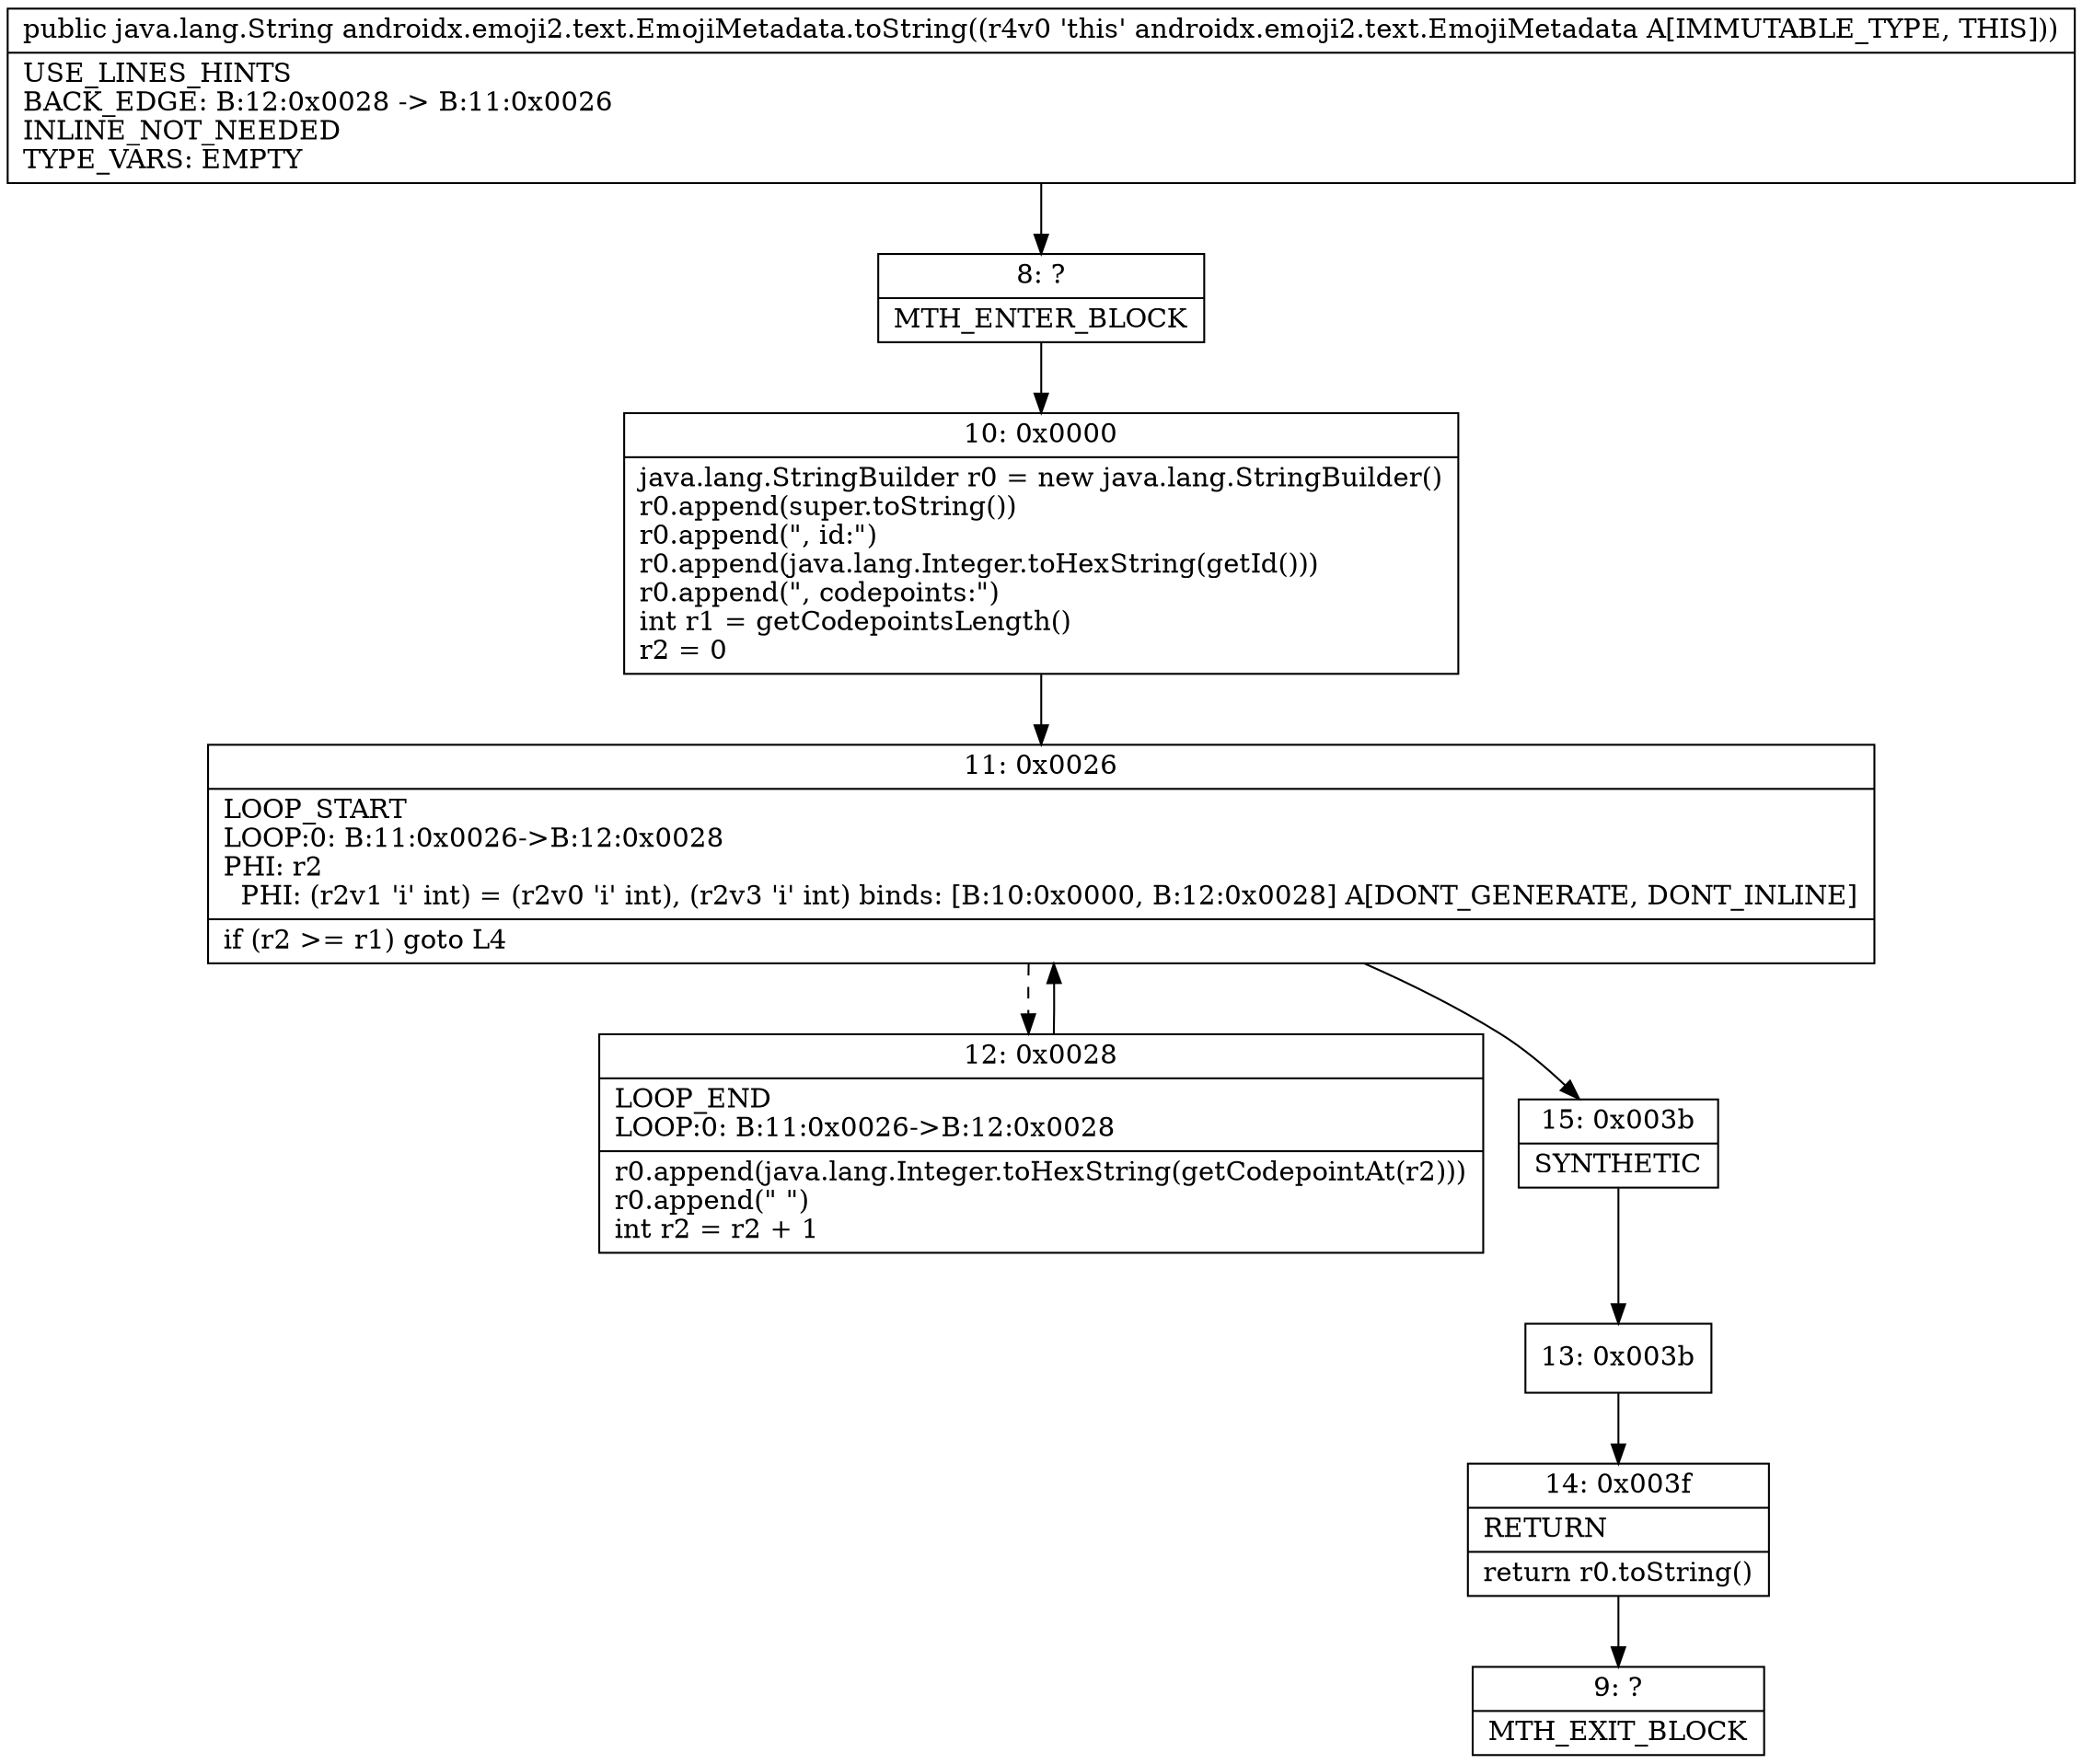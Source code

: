 digraph "CFG forandroidx.emoji2.text.EmojiMetadata.toString()Ljava\/lang\/String;" {
Node_8 [shape=record,label="{8\:\ ?|MTH_ENTER_BLOCK\l}"];
Node_10 [shape=record,label="{10\:\ 0x0000|java.lang.StringBuilder r0 = new java.lang.StringBuilder()\lr0.append(super.toString())\lr0.append(\", id:\")\lr0.append(java.lang.Integer.toHexString(getId()))\lr0.append(\", codepoints:\")\lint r1 = getCodepointsLength()\lr2 = 0\l}"];
Node_11 [shape=record,label="{11\:\ 0x0026|LOOP_START\lLOOP:0: B:11:0x0026\-\>B:12:0x0028\lPHI: r2 \l  PHI: (r2v1 'i' int) = (r2v0 'i' int), (r2v3 'i' int) binds: [B:10:0x0000, B:12:0x0028] A[DONT_GENERATE, DONT_INLINE]\l|if (r2 \>= r1) goto L4\l}"];
Node_12 [shape=record,label="{12\:\ 0x0028|LOOP_END\lLOOP:0: B:11:0x0026\-\>B:12:0x0028\l|r0.append(java.lang.Integer.toHexString(getCodepointAt(r2)))\lr0.append(\" \")\lint r2 = r2 + 1\l}"];
Node_15 [shape=record,label="{15\:\ 0x003b|SYNTHETIC\l}"];
Node_13 [shape=record,label="{13\:\ 0x003b}"];
Node_14 [shape=record,label="{14\:\ 0x003f|RETURN\l|return r0.toString()\l}"];
Node_9 [shape=record,label="{9\:\ ?|MTH_EXIT_BLOCK\l}"];
MethodNode[shape=record,label="{public java.lang.String androidx.emoji2.text.EmojiMetadata.toString((r4v0 'this' androidx.emoji2.text.EmojiMetadata A[IMMUTABLE_TYPE, THIS]))  | USE_LINES_HINTS\lBACK_EDGE: B:12:0x0028 \-\> B:11:0x0026\lINLINE_NOT_NEEDED\lTYPE_VARS: EMPTY\l}"];
MethodNode -> Node_8;Node_8 -> Node_10;
Node_10 -> Node_11;
Node_11 -> Node_12[style=dashed];
Node_11 -> Node_15;
Node_12 -> Node_11;
Node_15 -> Node_13;
Node_13 -> Node_14;
Node_14 -> Node_9;
}

